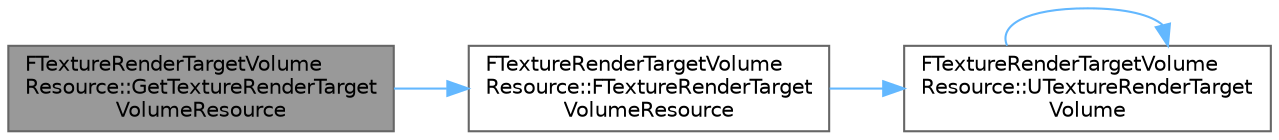 digraph "FTextureRenderTargetVolumeResource::GetTextureRenderTargetVolumeResource"
{
 // INTERACTIVE_SVG=YES
 // LATEX_PDF_SIZE
  bgcolor="transparent";
  edge [fontname=Helvetica,fontsize=10,labelfontname=Helvetica,labelfontsize=10];
  node [fontname=Helvetica,fontsize=10,shape=box,height=0.2,width=0.4];
  rankdir="LR";
  Node1 [id="Node000001",label="FTextureRenderTargetVolume\lResource::GetTextureRenderTarget\lVolumeResource",height=0.2,width=0.4,color="gray40", fillcolor="grey60", style="filled", fontcolor="black",tooltip="Volume texture RT resource interface."];
  Node1 -> Node2 [id="edge1_Node000001_Node000002",color="steelblue1",style="solid",tooltip=" "];
  Node2 [id="Node000002",label="FTextureRenderTargetVolume\lResource::FTextureRenderTarget\lVolumeResource",height=0.2,width=0.4,color="grey40", fillcolor="white", style="filled",URL="$dc/ddc/classFTextureRenderTargetVolumeResource.html#ad27cecb08908370051251067fa4aafc2",tooltip="Constructor."];
  Node2 -> Node3 [id="edge2_Node000002_Node000003",color="steelblue1",style="solid",tooltip=" "];
  Node3 [id="Node000003",label="FTextureRenderTargetVolume\lResource::UTextureRenderTarget\lVolume",height=0.2,width=0.4,color="grey40", fillcolor="white", style="filled",URL="$dc/ddc/classFTextureRenderTargetVolumeResource.html#afcefed5e70cca4ee43a762af6696e5c4",tooltip=" "];
  Node3 -> Node3 [id="edge3_Node000003_Node000003",color="steelblue1",style="solid",tooltip=" "];
}

